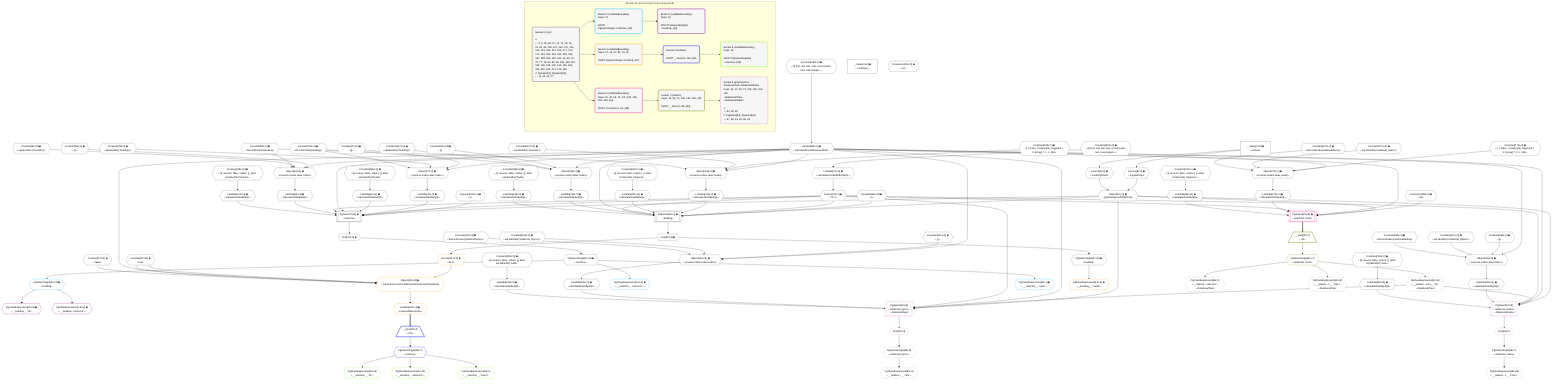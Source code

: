 %%{init: {'themeVariables': { 'fontSize': '12px'}}}%%
graph TD
    classDef path fill:#eee,stroke:#000,color:#000
    classDef plan fill:#fff,stroke-width:1px,color:#000
    classDef itemplan fill:#fff,stroke-width:2px,color:#000
    classDef unbatchedplan fill:#dff,stroke-width:1px,color:#000
    classDef sideeffectplan fill:#fcc,stroke-width:2px,color:#000
    classDef bucket fill:#f6f6f6,color:#000,stroke-width:2px,text-align:left


    %% plan dependencies
    PgSelect7[["PgSelect[7∈0] ➊<br />ᐸmachineᐳ"]]:::plan
    Object10{{"Object[10∈0] ➊<br />ᐸ{pgSettings,withPgClient}ᐳ"}}:::plan
    Constant181{{"Constant[181∈0] ➊<br />ᐸ1ᐳ"}}:::plan
    Access73{{"Access[73∈0] ➊<br />ᐸ72.0ᐳ"}}:::plan
    Lambda78{{"Lambda[78∈0] ➊<br />ᐸcalculateOrderBySQLᐳ"}}:::plan
    Lambda83{{"Lambda[83∈0] ➊<br />ᐸcalculateOrderBySQLᐳ"}}:::plan
    Lambda69{{"Lambda[69∈0] ➊<br />ᐸcalculateShouldReverseOrderᐳ"}}:::plan
    Lambda95{{"Lambda[95∈0] ➊<br />ᐸcalculateOrderBySQLᐳ"}}:::plan
    Lambda100{{"Lambda[100∈0] ➊<br />ᐸcalculateOrderBySQLᐳ"}}:::plan
    Object10 & Constant181 & Access73 & Lambda78 & Lambda83 & Lambda69 & Access73 & Lambda95 & Lambda100 --> PgSelect7
    PgSelect24[["PgSelect[24∈0] ➊<br />ᐸbuildingᐳ"]]:::plan
    Constant182{{"Constant[182∈0] ➊<br />ᐸ2ᐳ"}}:::plan
    Lambda110{{"Lambda[110∈0] ➊<br />ᐸcalculateOrderBySQLᐳ"}}:::plan
    Lambda115{{"Lambda[115∈0] ➊<br />ᐸcalculateOrderBySQLᐳ"}}:::plan
    Lambda130{{"Lambda[130∈0] ➊<br />ᐸcalculateOrderBySQLᐳ"}}:::plan
    Lambda135{{"Lambda[135∈0] ➊<br />ᐸcalculateOrderBySQLᐳ"}}:::plan
    Object10 & Constant182 & Access73 & Lambda110 & Lambda115 & Lambda69 & Access73 & Lambda130 & Lambda135 --> PgSelect24
    Object77{{"Object[77∈0] ➊<br />ᐸ{reverse,orders,alias,codec}ᐳ"}}:::plan
    Constant74{{"Constant[74∈0] ➊<br />ᐸ[]ᐳ"}}:::plan
    Constant75{{"Constant[75∈0] ➊<br />ᐸsql.identifier(”building”)ᐳ"}}:::plan
    Constant76{{"Constant[76∈0] ➊<br />ᐸRecordCodec(building)ᐳ"}}:::plan
    Lambda69 & Constant74 & Constant75 & Constant76 --> Object77
    Object94{{"Object[94∈0] ➊<br />ᐸ{reverse,orders,alias,codec}ᐳ"}}:::plan
    Constant91{{"Constant[91∈0] ➊<br />ᐸ[]ᐳ"}}:::plan
    Constant92{{"Constant[92∈0] ➊<br />ᐸsql.identifier(”machine”)ᐳ"}}:::plan
    Constant93{{"Constant[93∈0] ➊<br />ᐸRecordCodec(machine)ᐳ"}}:::plan
    Lambda69 & Constant91 & Constant92 & Constant93 --> Object94
    Object109{{"Object[109∈0] ➊<br />ᐸ{reverse,orders,alias,codec}ᐳ"}}:::plan
    Constant106{{"Constant[106∈0] ➊<br />ᐸ[ { codec: Codec(int4), fragment: { n: [Array], f: 0, c: 266ᐳ"}}:::plan
    Constant107{{"Constant[107∈0] ➊<br />ᐸsql.identifier(”machine”)ᐳ"}}:::plan
    Lambda69 & Constant106 & Constant107 & Constant93 --> Object109
    Object129{{"Object[129∈0] ➊<br />ᐸ{reverse,orders,alias,codec}ᐳ"}}:::plan
    Constant126{{"Constant[126∈0] ➊<br />ᐸ[]ᐳ"}}:::plan
    Constant127{{"Constant[127∈0] ➊<br />ᐸsql.identifier(”building”)ᐳ"}}:::plan
    Lambda69 & Constant126 & Constant127 & Constant76 --> Object129
    Object144{{"Object[144∈0] ➊<br />ᐸ{reverse,orders,alias,codec}ᐳ"}}:::plan
    Constant141{{"Constant[141∈0] ➊<br />ᐸ[]ᐳ"}}:::plan
    Constant142{{"Constant[142∈0] ➊<br />ᐸsql.identifier(”relational_topics”)ᐳ"}}:::plan
    Constant143{{"Constant[143∈0] ➊<br />ᐸRecordCodec(relationalTopics)ᐳ"}}:::plan
    Lambda69 & Constant141 & Constant142 & Constant143 --> Object144
    Object159{{"Object[159∈0] ➊<br />ᐸ{reverse,orders,alias,codec}ᐳ"}}:::plan
    Constant156{{"Constant[156∈0] ➊<br />ᐸ[]ᐳ"}}:::plan
    Constant157{{"Constant[157∈0] ➊<br />ᐸsql.identifier(”relational_status”)ᐳ"}}:::plan
    Constant158{{"Constant[158∈0] ➊<br />ᐸRecordCodec(relationalStatus)ᐳ"}}:::plan
    Lambda69 & Constant156 & Constant157 & Constant158 --> Object159
    Object174{{"Object[174∈0] ➊<br />ᐸ{reverse,orders,alias,codec}ᐳ"}}:::plan
    Constant171{{"Constant[171∈0] ➊<br />ᐸ[ { codec: Codec(int4), fragment: { n: [Array], f: 0, c: 266ᐳ"}}:::plan
    Constant172{{"Constant[172∈0] ➊<br />ᐸsql.identifier(”relational_items”)ᐳ"}}:::plan
    Constant173{{"Constant[173∈0] ➊<br />ᐸRecordCodec(relationalItems)ᐳ"}}:::plan
    Lambda69 & Constant171 & Constant172 & Constant173 --> Object174
    Access8{{"Access[8∈0] ➊<br />ᐸ2.pgSettingsᐳ"}}:::plan
    Access9{{"Access[9∈0] ➊<br />ᐸ2.withPgClientᐳ"}}:::plan
    Access8 & Access9 --> Object10
    __Value2["__Value[2∈0] ➊<br />ᐸcontextᐳ"]:::plan
    __Value2 --> Access8
    __Value2 --> Access9
    First11{{"First[11∈0] ➊"}}:::plan
    PgSelect7 --> First11
    PgSelectSingle12{{"PgSelectSingle[12∈0] ➊<br />ᐸmachineᐳ"}}:::plan
    First11 --> PgSelectSingle12
    First26{{"First[26∈0] ➊"}}:::plan
    PgSelect24 --> First26
    PgSelectSingle27{{"PgSelectSingle[27∈0] ➊<br />ᐸbuildingᐳ"}}:::plan
    First26 --> PgSelectSingle27
    Constant183{{"Constant[183∈0] ➊<br />ᐸ§{ first: null, last: null, cursorLower: null, cursorUpper: ᐳ"}}:::plan
    Constant183 --> Lambda69
    Lambda72{{"Lambda[72∈0] ➊<br />ᐸcalculateLimitAndOffsetSQLᐳ"}}:::plan
    Constant184{{"Constant[184∈0] ➊<br />ᐸ§{ first: null, last: null, cursorLower: null, cursorUpper: ᐳ"}}:::plan
    Constant184 --> Lambda72
    Lambda72 --> Access73
    Object77 --> Lambda78
    Constant185{{"Constant[185∈0] ➊<br />ᐸ§{ reverse: false, orders: [], alias: sql.identifier(”buildiᐳ"}}:::plan
    Constant185 --> Lambda83
    Object94 --> Lambda95
    Constant186{{"Constant[186∈0] ➊<br />ᐸ§{ reverse: false, orders: [], alias: sql.identifier(”machinᐳ"}}:::plan
    Constant186 --> Lambda100
    Object109 --> Lambda110
    Constant187{{"Constant[187∈0] ➊<br />ᐸ§{ reverse: false, orders: [ { codec: Codec(int4), fragment:ᐳ"}}:::plan
    Constant187 --> Lambda115
    Object129 --> Lambda130
    Constant188{{"Constant[188∈0] ➊<br />ᐸ§{ reverse: false, orders: [], alias: sql.identifier(”buildiᐳ"}}:::plan
    Constant188 --> Lambda135
    Lambda145{{"Lambda[145∈0] ➊<br />ᐸcalculateOrderBySQLᐳ"}}:::plan
    Object144 --> Lambda145
    Lambda150{{"Lambda[150∈0] ➊<br />ᐸcalculateOrderBySQLᐳ"}}:::plan
    Constant189{{"Constant[189∈0] ➊<br />ᐸ§{ reverse: false, orders: [], alias: sql.identifier(”relatiᐳ"}}:::plan
    Constant189 --> Lambda150
    Lambda160{{"Lambda[160∈0] ➊<br />ᐸcalculateOrderBySQLᐳ"}}:::plan
    Object159 --> Lambda160
    Lambda165{{"Lambda[165∈0] ➊<br />ᐸcalculateOrderBySQLᐳ"}}:::plan
    Constant190{{"Constant[190∈0] ➊<br />ᐸ§{ reverse: false, orders: [], alias: sql.identifier(”relatiᐳ"}}:::plan
    Constant190 --> Lambda165
    Lambda175{{"Lambda[175∈0] ➊<br />ᐸcalculateOrderBySQLᐳ"}}:::plan
    Object174 --> Lambda175
    Lambda180{{"Lambda[180∈0] ➊<br />ᐸcalculateOrderBySQLᐳ"}}:::plan
    Constant191{{"Constant[191∈0] ➊<br />ᐸ§{ reverse: false, orders: [ { codec: Codec(int4), fragment:ᐳ"}}:::plan
    Constant191 --> Lambda180
    __Value4["__Value[4∈0] ➊<br />ᐸrootValueᐳ"]:::plan
    Connection36{{"Connection[36∈0] ➊<br />ᐸ32ᐳ"}}:::plan
    Connection48{{"Connection[48∈0] ➊<br />ᐸ46ᐳ"}}:::plan
    Constant67{{"Constant[67∈0] ➊<br />ᐸnullᐳ"}}:::plan
    Constant70{{"Constant[70∈0] ➊<br />ᐸfalseᐳ"}}:::plan
    PgClassExpression13{{"PgClassExpression[13∈1] ➊<br />ᐸ__machine_...nstructor”ᐳ"}}:::plan
    PgSelectSingle12 --> PgClassExpression13
    PgSelectSingle19{{"PgSelectSingle[19∈1] ➊<br />ᐸbuildingᐳ"}}:::plan
    PgSelectSingle12 --> PgSelectSingle19
    PgClassExpression22{{"PgClassExpression[22∈1] ➊<br />ᐸ__machine__.”input”ᐳ"}}:::plan
    PgSelectSingle12 --> PgClassExpression22
    PgClassExpression20{{"PgClassExpression[20∈2] ➊<br />ᐸ__building__.”id”ᐳ"}}:::plan
    PgSelectSingle19 --> PgClassExpression20
    PgClassExpression21{{"PgClassExpression[21∈2] ➊<br />ᐸ__building...nstructor”ᐳ"}}:::plan
    PgSelectSingle19 --> PgClassExpression21
    Object119{{"Object[119∈3] ➊<br />ᐸ{rows,first,last,shouldReverseOrder,fetchOneExtra}ᐳ"}}:::plan
    Access117{{"Access[117∈3] ➊<br />ᐸ26.0ᐳ"}}:::plan
    Access117 & Constant67 & Constant67 & Lambda69 & Constant70 --> Object119
    PgClassExpression43{{"PgClassExpression[43∈3] ➊<br />ᐸ__building__.”name”ᐳ"}}:::plan
    PgSelectSingle27 --> PgClassExpression43
    First26 --> Access117
    Lambda120{{"Lambda[120∈3] ➊<br />ᐸreverseIfNecessaryᐳ"}}:::plan
    Object119 --> Lambda120
    __Item38[/"__Item[38∈4]<br />ᐸ120ᐳ"\]:::itemplan
    Lambda120 ==> __Item38
    PgSelectSingle39{{"PgSelectSingle[39∈4]<br />ᐸmachineᐳ"}}:::plan
    __Item38 --> PgSelectSingle39
    PgClassExpression40{{"PgClassExpression[40∈5]<br />ᐸ__machine__.”id”ᐳ"}}:::plan
    PgSelectSingle39 --> PgClassExpression40
    PgClassExpression41{{"PgClassExpression[41∈5]<br />ᐸ__machine_...nstructor”ᐳ"}}:::plan
    PgSelectSingle39 --> PgClassExpression41
    PgClassExpression42{{"PgClassExpression[42∈5]<br />ᐸ__machine__.”input”ᐳ"}}:::plan
    PgSelectSingle39 --> PgClassExpression42
    PgSelect49[["PgSelect[49∈6] ➊<br />ᐸrelational_itemsᐳ"]]:::plan
    Object10 & Connection48 & Lambda69 & Access73 & Lambda175 & Lambda180 --> PgSelect49
    __Item50[/"__Item[50∈7]<br />ᐸ49ᐳ"\]:::itemplan
    PgSelect49 ==> __Item50
    PgSelectSingle51{{"PgSelectSingle[51∈7]<br />ᐸrelational_itemsᐳ"}}:::plan
    __Item50 --> PgSelectSingle51
    PgSelect53[["PgSelect[53∈8]<br />ᐸrelational_topicsᐳ<br />ᐳRelationalTopic"]]:::plan
    PgClassExpression52{{"PgClassExpression[52∈8]<br />ᐸ__relation...ems__.”id”ᐳ<br />ᐳRelationalTopic"}}:::plan
    Object10 & PgClassExpression52 & Lambda69 & Access73 & Lambda145 & Lambda150 --> PgSelect53
    PgSelect62[["PgSelect[62∈8]<br />ᐸrelational_statusᐳ<br />ᐳRelationalStatus"]]:::plan
    Object10 & PgClassExpression52 & Lambda69 & Access73 & Lambda160 & Lambda165 --> PgSelect62
    PgSelectSingle51 --> PgClassExpression52
    First57{{"First[57∈8]"}}:::plan
    PgSelect53 --> First57
    PgSelectSingle58{{"PgSelectSingle[58∈8]<br />ᐸrelational_topicsᐳ"}}:::plan
    First57 --> PgSelectSingle58
    PgClassExpression59{{"PgClassExpression[59∈8]<br />ᐸ__relation...nstructor”ᐳ<br />ᐳRelationalTopic"}}:::plan
    PgSelectSingle51 --> PgClassExpression59
    PgClassExpression60{{"PgClassExpression[60∈8]<br />ᐸ__relation...s__.”type”ᐳ<br />ᐳRelationalTopic"}}:::plan
    PgSelectSingle51 --> PgClassExpression60
    PgClassExpression61{{"PgClassExpression[61∈8]<br />ᐸ__relation...__.”title”ᐳ"}}:::plan
    PgSelectSingle58 --> PgClassExpression61
    First64{{"First[64∈8]"}}:::plan
    PgSelect62 --> First64
    PgSelectSingle65{{"PgSelectSingle[65∈8]<br />ᐸrelational_statusᐳ"}}:::plan
    First64 --> PgSelectSingle65
    PgClassExpression66{{"PgClassExpression[66∈8]<br />ᐸ__relation...s__.”note”ᐳ"}}:::plan
    PgSelectSingle65 --> PgClassExpression66

    %% define steps

    subgraph "Buckets for queries/v4/js-reserved-keywords"
    Bucket0("Bucket 0 (root)<br /><br />1: <br />ᐳ: 8, 9, 36, 48, 67, 70, 74, 75, 76, 91, 92, 93, 106, 107, 126, 127, 141, 142, 143, 156, 157, 158, 171, 172, 173, 181, 182, 183, 184, 185, 186, 187, 188, 189, 190, 191, 10, 69, 72, 73, 77, 78, 83, 94, 95, 100, 109, 110, 115, 129, 130, 135, 144, 145, 150, 159, 160, 165, 174, 175, 180<br />2: PgSelect[7], PgSelect[24]<br />ᐳ: 11, 12, 26, 27"):::bucket
    classDef bucket0 stroke:#696969
    class Bucket0,__Value2,__Value4,PgSelect7,Access8,Access9,Object10,First11,PgSelectSingle12,PgSelect24,First26,PgSelectSingle27,Connection36,Connection48,Constant67,Lambda69,Constant70,Lambda72,Access73,Constant74,Constant75,Constant76,Object77,Lambda78,Lambda83,Constant91,Constant92,Constant93,Object94,Lambda95,Lambda100,Constant106,Constant107,Object109,Lambda110,Lambda115,Constant126,Constant127,Object129,Lambda130,Lambda135,Constant141,Constant142,Constant143,Object144,Lambda145,Lambda150,Constant156,Constant157,Constant158,Object159,Lambda160,Lambda165,Constant171,Constant172,Constant173,Object174,Lambda175,Lambda180,Constant181,Constant182,Constant183,Constant184,Constant185,Constant186,Constant187,Constant188,Constant189,Constant190,Constant191 bucket0
    Bucket1("Bucket 1 (nullableBoundary)<br />Deps: 12<br /><br />ROOT PgSelectSingleᐸmachineᐳ[12]"):::bucket
    classDef bucket1 stroke:#00bfff
    class Bucket1,PgClassExpression13,PgSelectSingle19,PgClassExpression22 bucket1
    Bucket2("Bucket 2 (nullableBoundary)<br />Deps: 19<br /><br />ROOT PgSelectSingle{1}ᐸbuildingᐳ[19]"):::bucket
    classDef bucket2 stroke:#7f007f
    class Bucket2,PgClassExpression20,PgClassExpression21 bucket2
    Bucket3("Bucket 3 (nullableBoundary)<br />Deps: 27, 26, 67, 69, 70, 36<br /><br />ROOT PgSelectSingleᐸbuildingᐳ[27]"):::bucket
    classDef bucket3 stroke:#ffa500
    class Bucket3,PgClassExpression43,Access117,Object119,Lambda120 bucket3
    Bucket4("Bucket 4 (listItem)<br /><br />ROOT __Item{4}ᐸ120ᐳ[38]"):::bucket
    classDef bucket4 stroke:#0000ff
    class Bucket4,__Item38,PgSelectSingle39 bucket4
    Bucket5("Bucket 5 (nullableBoundary)<br />Deps: 39<br /><br />ROOT PgSelectSingle{4}ᐸmachineᐳ[39]"):::bucket
    classDef bucket5 stroke:#7fff00
    class Bucket5,PgClassExpression40,PgClassExpression41,PgClassExpression42 bucket5
    Bucket6("Bucket 6 (nullableBoundary)<br />Deps: 10, 48, 69, 73, 175, 180, 145, 150, 160, 165<br /><br />ROOT Connectionᐸ46ᐳ[48]"):::bucket
    classDef bucket6 stroke:#ff1493
    class Bucket6,PgSelect49 bucket6
    Bucket7("Bucket 7 (listItem)<br />Deps: 10, 69, 73, 145, 150, 160, 165<br /><br />ROOT __Item{7}ᐸ49ᐳ[50]"):::bucket
    classDef bucket7 stroke:#808000
    class Bucket7,__Item50,PgSelectSingle51 bucket7
    Bucket8("Bucket 8 (polymorphic)<br />RelationalTopic,RelationalStatus<br />Deps: 51, 10, 69, 73, 145, 150, 160, 165<br />ᐳRelationalTopic<br />ᐳRelationalStatus<br /><br />1: <br />ᐳ: 52, 59, 60<br />2: PgSelect[53], PgSelect[62]<br />ᐳ: 57, 58, 61, 64, 65, 66"):::bucket
    classDef bucket8 stroke:#dda0dd
    class Bucket8,PgClassExpression52,PgSelect53,First57,PgSelectSingle58,PgClassExpression59,PgClassExpression60,PgClassExpression61,PgSelect62,First64,PgSelectSingle65,PgClassExpression66 bucket8
    Bucket0 --> Bucket1 & Bucket3 & Bucket6
    Bucket1 --> Bucket2
    Bucket3 --> Bucket4
    Bucket4 --> Bucket5
    Bucket6 --> Bucket7
    Bucket7 --> Bucket8
    end